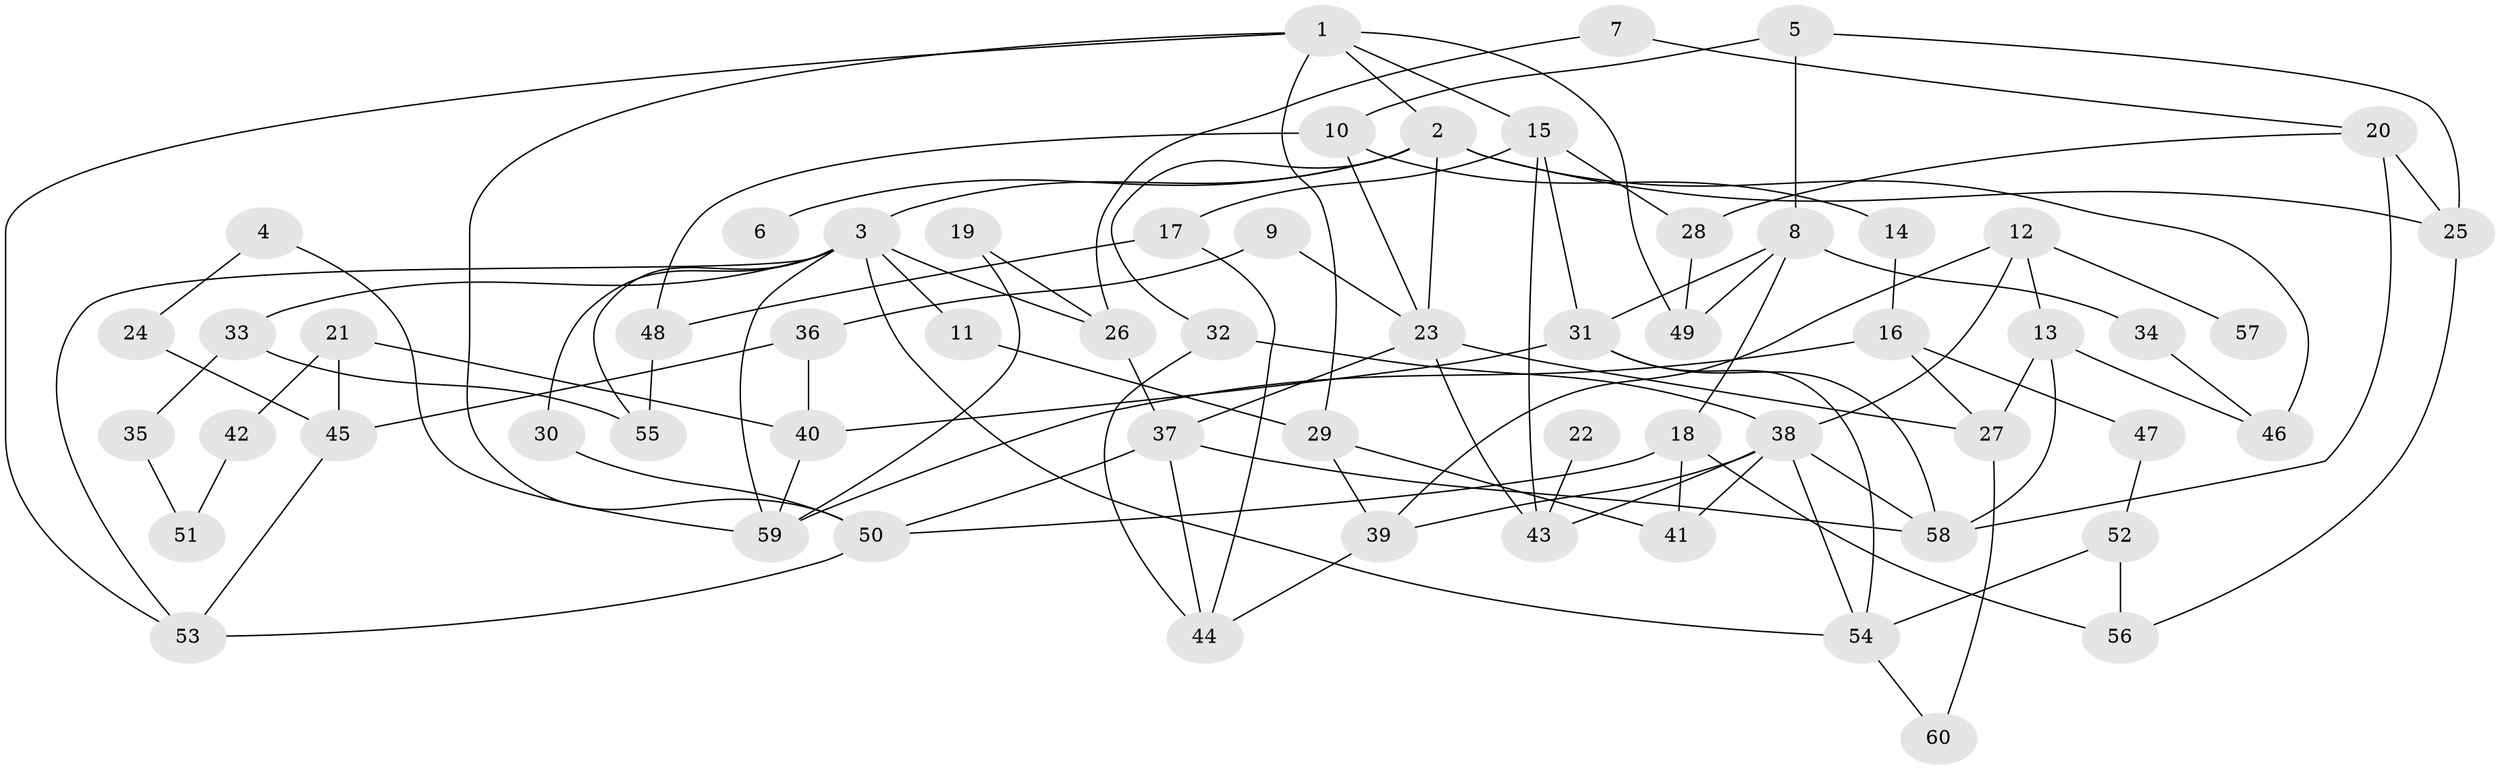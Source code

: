 // original degree distribution, {7: 0.041666666666666664, 9: 0.008333333333333333, 6: 0.03333333333333333, 1: 0.20833333333333334, 4: 0.14166666666666666, 2: 0.25833333333333336, 5: 0.05, 3: 0.25833333333333336}
// Generated by graph-tools (version 1.1) at 2025/00/03/09/25 03:00:58]
// undirected, 60 vertices, 106 edges
graph export_dot {
graph [start="1"]
  node [color=gray90,style=filled];
  1;
  2;
  3;
  4;
  5;
  6;
  7;
  8;
  9;
  10;
  11;
  12;
  13;
  14;
  15;
  16;
  17;
  18;
  19;
  20;
  21;
  22;
  23;
  24;
  25;
  26;
  27;
  28;
  29;
  30;
  31;
  32;
  33;
  34;
  35;
  36;
  37;
  38;
  39;
  40;
  41;
  42;
  43;
  44;
  45;
  46;
  47;
  48;
  49;
  50;
  51;
  52;
  53;
  54;
  55;
  56;
  57;
  58;
  59;
  60;
  1 -- 2 [weight=1.0];
  1 -- 15 [weight=1.0];
  1 -- 29 [weight=1.0];
  1 -- 49 [weight=1.0];
  1 -- 50 [weight=1.0];
  1 -- 53 [weight=1.0];
  2 -- 3 [weight=2.0];
  2 -- 6 [weight=2.0];
  2 -- 23 [weight=1.0];
  2 -- 25 [weight=1.0];
  2 -- 32 [weight=1.0];
  2 -- 46 [weight=2.0];
  3 -- 11 [weight=1.0];
  3 -- 26 [weight=1.0];
  3 -- 30 [weight=1.0];
  3 -- 33 [weight=1.0];
  3 -- 53 [weight=1.0];
  3 -- 54 [weight=1.0];
  3 -- 55 [weight=1.0];
  3 -- 59 [weight=1.0];
  4 -- 24 [weight=1.0];
  4 -- 59 [weight=1.0];
  5 -- 8 [weight=1.0];
  5 -- 10 [weight=1.0];
  5 -- 25 [weight=1.0];
  7 -- 20 [weight=1.0];
  7 -- 26 [weight=1.0];
  8 -- 18 [weight=1.0];
  8 -- 31 [weight=1.0];
  8 -- 34 [weight=1.0];
  8 -- 49 [weight=1.0];
  9 -- 23 [weight=1.0];
  9 -- 36 [weight=1.0];
  10 -- 14 [weight=1.0];
  10 -- 23 [weight=1.0];
  10 -- 48 [weight=1.0];
  11 -- 29 [weight=1.0];
  12 -- 13 [weight=1.0];
  12 -- 38 [weight=1.0];
  12 -- 39 [weight=1.0];
  12 -- 57 [weight=1.0];
  13 -- 27 [weight=1.0];
  13 -- 46 [weight=1.0];
  13 -- 58 [weight=1.0];
  14 -- 16 [weight=1.0];
  15 -- 17 [weight=1.0];
  15 -- 28 [weight=1.0];
  15 -- 31 [weight=1.0];
  15 -- 43 [weight=1.0];
  16 -- 27 [weight=1.0];
  16 -- 47 [weight=1.0];
  16 -- 59 [weight=1.0];
  17 -- 44 [weight=1.0];
  17 -- 48 [weight=1.0];
  18 -- 41 [weight=1.0];
  18 -- 50 [weight=1.0];
  18 -- 56 [weight=1.0];
  19 -- 26 [weight=1.0];
  19 -- 59 [weight=1.0];
  20 -- 25 [weight=2.0];
  20 -- 28 [weight=1.0];
  20 -- 58 [weight=2.0];
  21 -- 40 [weight=1.0];
  21 -- 42 [weight=1.0];
  21 -- 45 [weight=1.0];
  22 -- 43 [weight=1.0];
  23 -- 27 [weight=1.0];
  23 -- 37 [weight=1.0];
  23 -- 43 [weight=1.0];
  24 -- 45 [weight=1.0];
  25 -- 56 [weight=1.0];
  26 -- 37 [weight=1.0];
  27 -- 60 [weight=1.0];
  28 -- 49 [weight=1.0];
  29 -- 39 [weight=1.0];
  29 -- 41 [weight=1.0];
  30 -- 50 [weight=1.0];
  31 -- 40 [weight=1.0];
  31 -- 54 [weight=1.0];
  31 -- 58 [weight=1.0];
  32 -- 38 [weight=2.0];
  32 -- 44 [weight=1.0];
  33 -- 35 [weight=1.0];
  33 -- 55 [weight=1.0];
  34 -- 46 [weight=1.0];
  35 -- 51 [weight=1.0];
  36 -- 40 [weight=1.0];
  36 -- 45 [weight=2.0];
  37 -- 44 [weight=1.0];
  37 -- 50 [weight=1.0];
  37 -- 58 [weight=1.0];
  38 -- 39 [weight=1.0];
  38 -- 41 [weight=1.0];
  38 -- 43 [weight=1.0];
  38 -- 54 [weight=1.0];
  38 -- 58 [weight=1.0];
  39 -- 44 [weight=1.0];
  40 -- 59 [weight=1.0];
  42 -- 51 [weight=1.0];
  45 -- 53 [weight=1.0];
  47 -- 52 [weight=1.0];
  48 -- 55 [weight=1.0];
  50 -- 53 [weight=1.0];
  52 -- 54 [weight=1.0];
  52 -- 56 [weight=1.0];
  54 -- 60 [weight=1.0];
}
